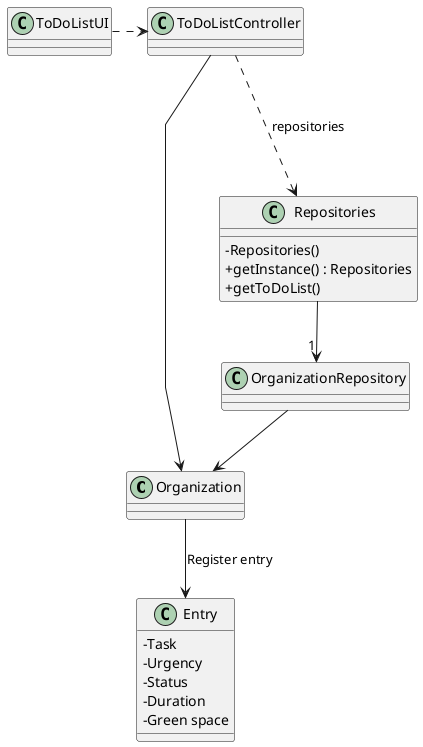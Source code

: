 @startuml
'skinparam monochrome true
skinparam packageStyle rectangle
skinparam shadowing false
skinparam linetype polyline
'skinparam linetype orto

skinparam classAttributeIconSize 0

'left to right direction

class Organization{

}

class ToDoListUI{

}


class ToDoListController{

}

class Repositories{
    - Repositories()
    + getInstance() : Repositories
    + getToDoList()
}

class Entry{
    -Task
    -Urgency
    -Status
    -Duration
    -Green space
}

ToDoListUI .right-> ToDoListController
ToDoListController -right-> Organization
Organization -down-> Entry: Register entry
OrganizationRepository -down-> Organization
ToDoListController -.down-> Repositories : repositories
Repositories -down-> "1" OrganizationRepository
@enduml
